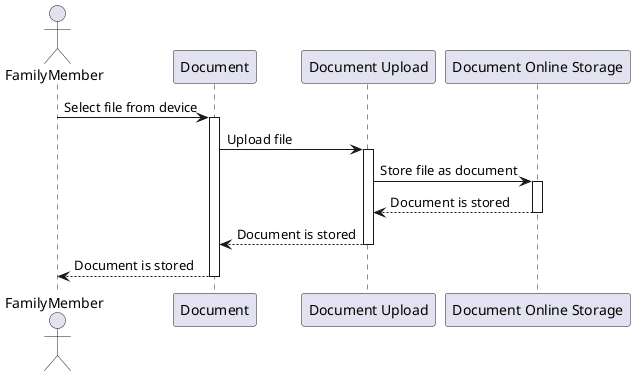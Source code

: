 @startuml sequence.puml

actor FamilyMember
participant "Document" as A
participant "Document Upload" as B
participant "Document Online Storage" as C

FamilyMember -> A: Select file from device
activate A

A -> B: Upload file
activate B

B -> C: Store file as document
activate C

C--> B: Document is stored
deactivate C

B -->A: Document is stored
deactivate B

A --> FamilyMember: Document is stored
deactivate A

' A file is stored as a document. So initially it is a file and after having stored it, it is a document.

@enduml